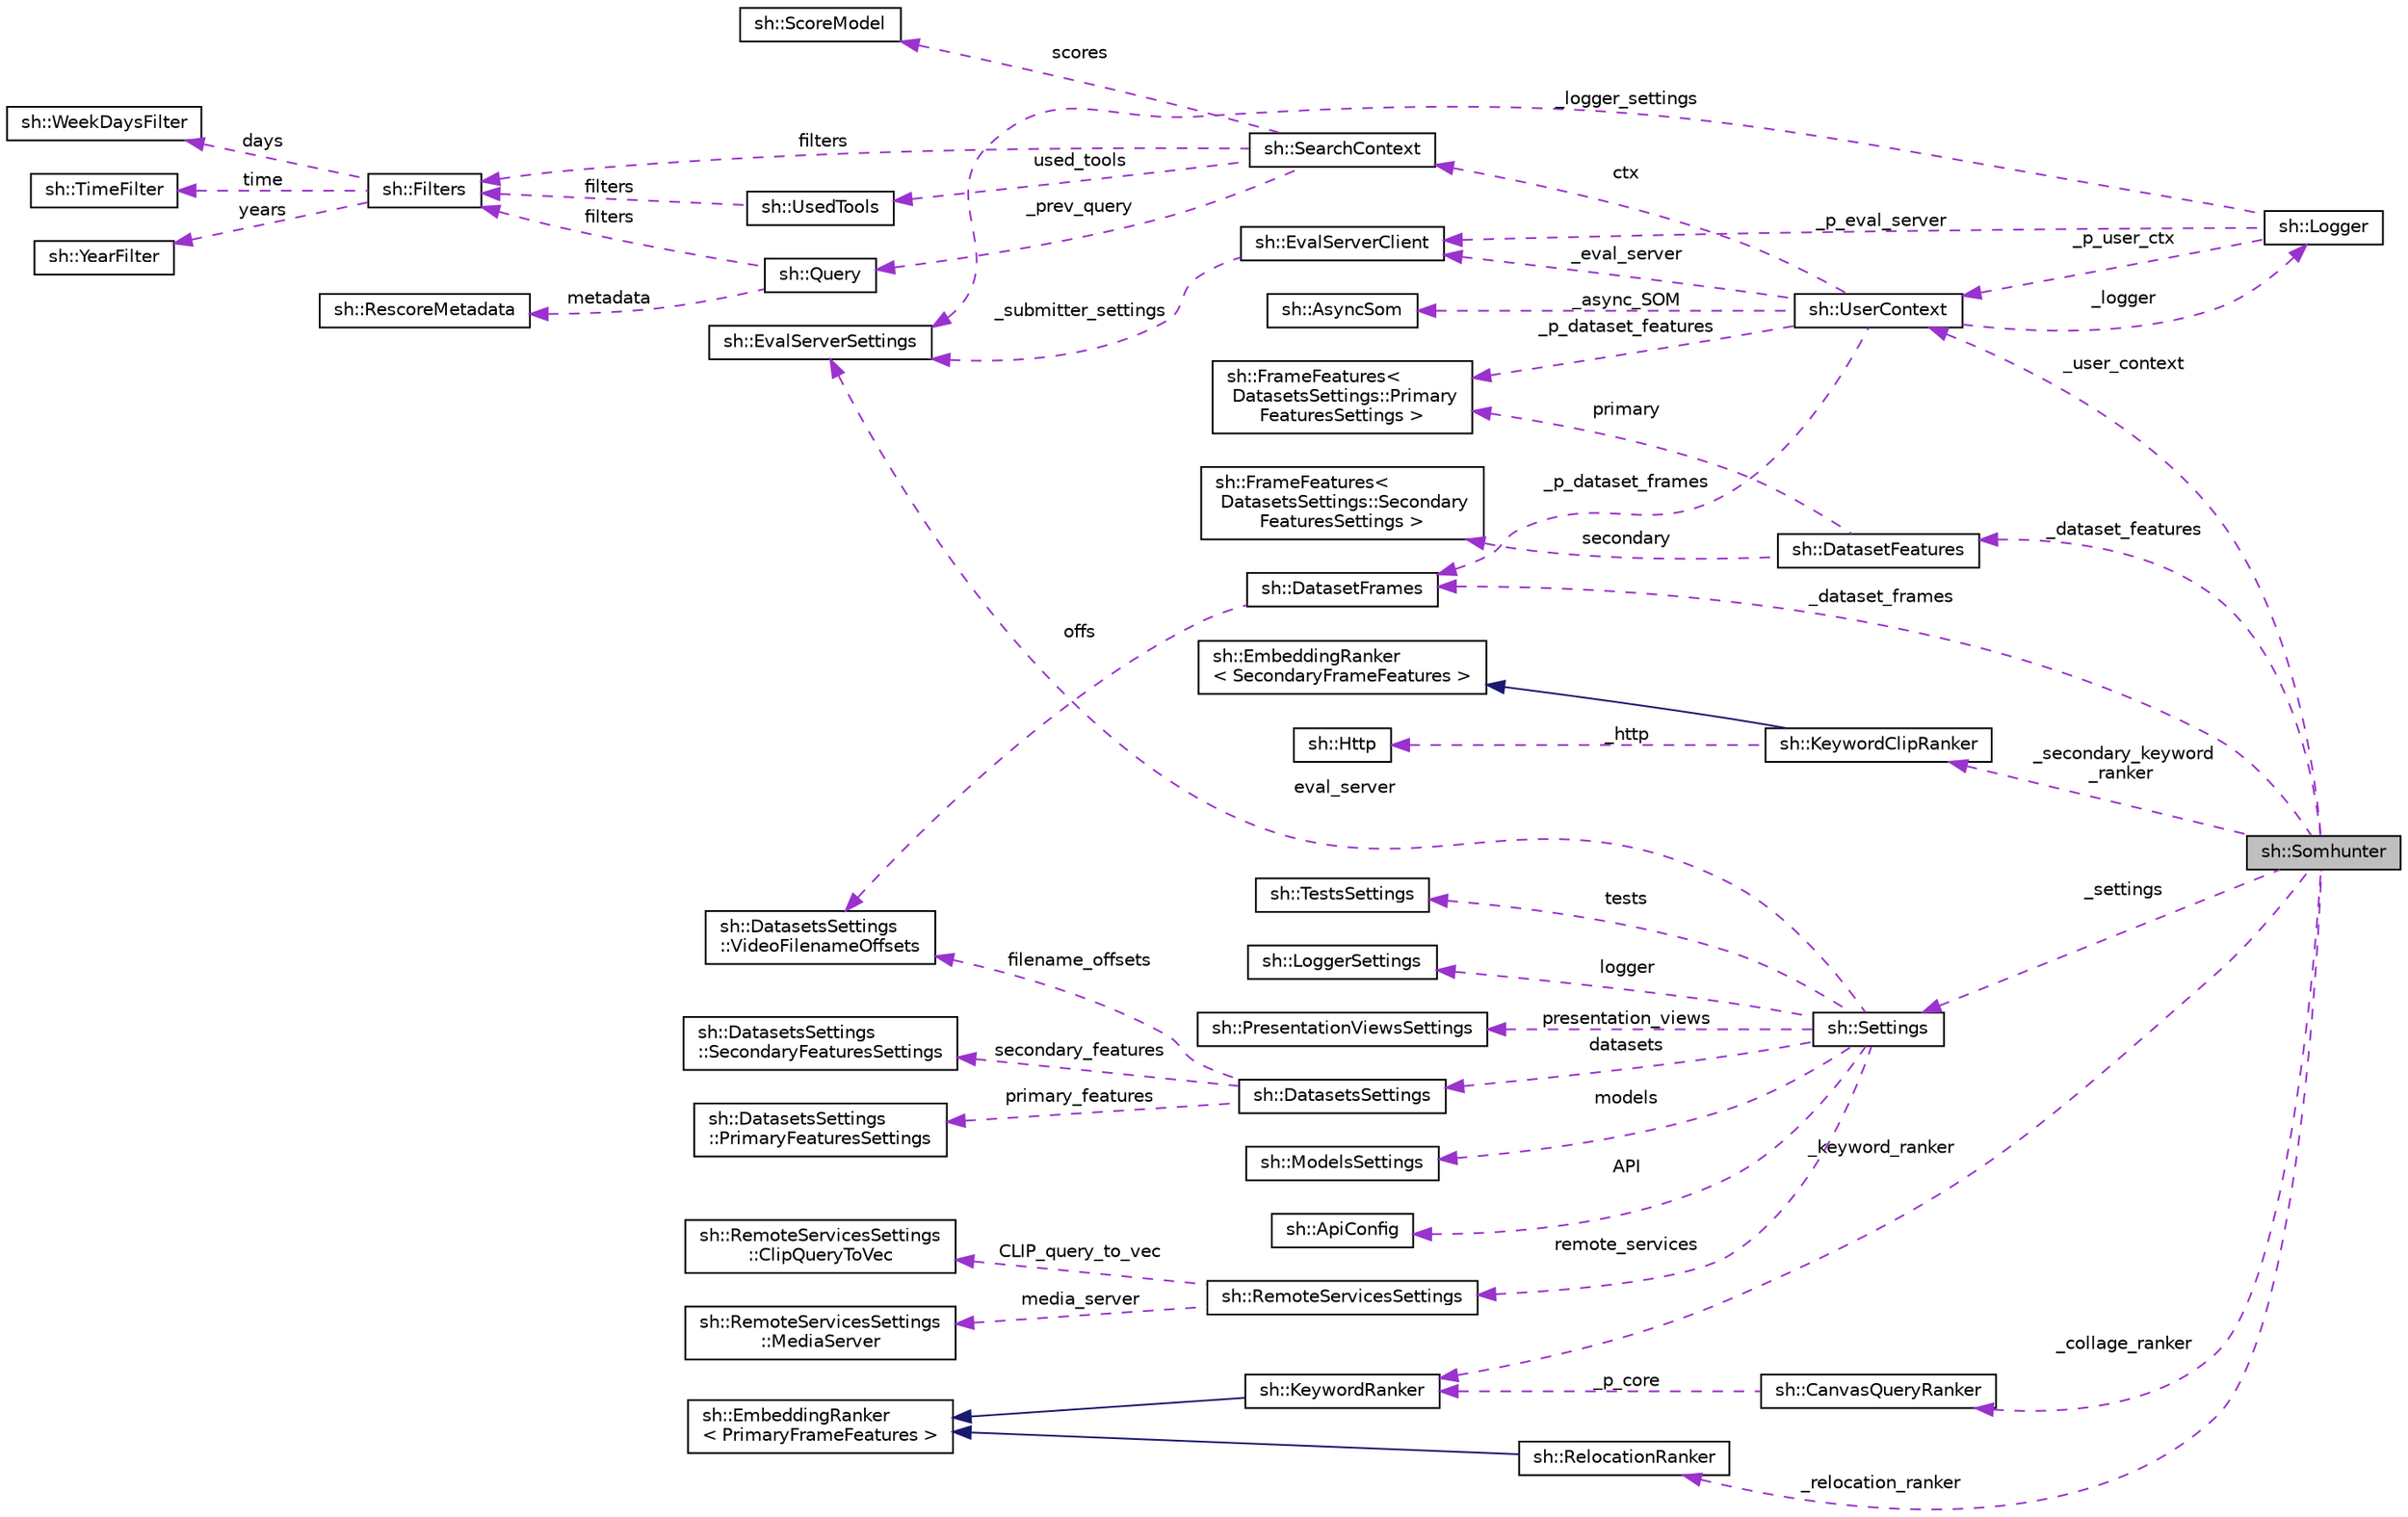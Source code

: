 digraph "sh::Somhunter"
{
 // LATEX_PDF_SIZE
  edge [fontname="Helvetica",fontsize="10",labelfontname="Helvetica",labelfontsize="10"];
  node [fontname="Helvetica",fontsize="10",shape=record];
  rankdir="LR";
  Node1 [label="sh::Somhunter",height=0.2,width=0.4,color="black", fillcolor="grey75", style="filled", fontcolor="black",tooltip="The main C++ API of the SOMHunter Core."];
  Node2 -> Node1 [dir="back",color="darkorchid3",fontsize="10",style="dashed",label=" _dataset_frames" ,fontname="Helvetica"];
  Node2 [label="sh::DatasetFrames",height=0.2,width=0.4,color="black", fillcolor="white", style="filled",URL="$classsh_1_1_dataset_frames.html",tooltip=" "];
  Node3 -> Node2 [dir="back",color="darkorchid3",fontsize="10",style="dashed",label=" offs" ,fontname="Helvetica"];
  Node3 [label="sh::DatasetsSettings\l::VideoFilenameOffsets",height=0.2,width=0.4,color="black", fillcolor="white", style="filled",URL="$structsh_1_1_datasets_settings_1_1_video_filename_offsets.html",tooltip=" "];
  Node4 -> Node1 [dir="back",color="darkorchid3",fontsize="10",style="dashed",label=" _collage_ranker" ,fontname="Helvetica"];
  Node4 [label="sh::CanvasQueryRanker",height=0.2,width=0.4,color="black", fillcolor="white", style="filled",URL="$classsh_1_1_canvas_query_ranker.html",tooltip=" "];
  Node5 -> Node4 [dir="back",color="darkorchid3",fontsize="10",style="dashed",label=" _p_core" ,fontname="Helvetica"];
  Node5 [label="sh::KeywordRanker",height=0.2,width=0.4,color="black", fillcolor="white", style="filled",URL="$classsh_1_1_keyword_ranker.html",tooltip=" "];
  Node6 -> Node5 [dir="back",color="midnightblue",fontsize="10",style="solid",fontname="Helvetica"];
  Node6 [label="sh::EmbeddingRanker\l\< PrimaryFrameFeatures \>",height=0.2,width=0.4,color="black", fillcolor="white", style="filled",URL="$classsh_1_1_embedding_ranker.html",tooltip=" "];
  Node7 -> Node1 [dir="back",color="darkorchid3",fontsize="10",style="dashed",label=" _relocation_ranker" ,fontname="Helvetica"];
  Node7 [label="sh::RelocationRanker",height=0.2,width=0.4,color="black", fillcolor="white", style="filled",URL="$classsh_1_1_relocation_ranker.html",tooltip=" "];
  Node6 -> Node7 [dir="back",color="midnightblue",fontsize="10",style="solid",fontname="Helvetica"];
  Node8 -> Node1 [dir="back",color="darkorchid3",fontsize="10",style="dashed",label=" _user_context" ,fontname="Helvetica"];
  Node8 [label="sh::UserContext",height=0.2,width=0.4,color="black", fillcolor="white", style="filled",URL="$classsh_1_1_user_context.html",tooltip="Represents exactly one state of ONE user that uses this core."];
  Node9 -> Node8 [dir="back",color="darkorchid3",fontsize="10",style="dashed",label=" _logger" ,fontname="Helvetica"];
  Node9 [label="sh::Logger",height=0.2,width=0.4,color="black", fillcolor="white", style="filled",URL="$classsh_1_1_logger.html",tooltip="Class responsible for all the logging for the given user (each user have it's own Logger...."];
  Node10 -> Node9 [dir="back",color="darkorchid3",fontsize="10",style="dashed",label=" _logger_settings" ,fontname="Helvetica"];
  Node10 [label="sh::EvalServerSettings",height=0.2,width=0.4,color="black", fillcolor="white", style="filled",URL="$structsh_1_1_eval_server_settings.html",tooltip=" "];
  Node8 -> Node9 [dir="back",color="darkorchid3",fontsize="10",style="dashed",label=" _p_user_ctx" ,fontname="Helvetica"];
  Node11 -> Node9 [dir="back",color="darkorchid3",fontsize="10",style="dashed",label=" _p_eval_server" ,fontname="Helvetica"];
  Node11 [label="sh::EvalServerClient",height=0.2,width=0.4,color="black", fillcolor="white", style="filled",URL="$classsh_1_1_eval_server_client.html",tooltip=" "];
  Node10 -> Node11 [dir="back",color="darkorchid3",fontsize="10",style="dashed",label=" _submitter_settings" ,fontname="Helvetica"];
  Node2 -> Node8 [dir="back",color="darkorchid3",fontsize="10",style="dashed",label=" _p_dataset_frames" ,fontname="Helvetica"];
  Node12 -> Node8 [dir="back",color="darkorchid3",fontsize="10",style="dashed",label=" ctx" ,fontname="Helvetica"];
  Node12 [label="sh::SearchContext",height=0.2,width=0.4,color="black", fillcolor="white", style="filled",URL="$structsh_1_1_search_context.html",tooltip="Represents exactly one momentary state of a search session."];
  Node13 -> Node12 [dir="back",color="darkorchid3",fontsize="10",style="dashed",label=" _prev_query" ,fontname="Helvetica"];
  Node13 [label="sh::Query",height=0.2,width=0.4,color="black", fillcolor="white", style="filled",URL="$structsh_1_1_query.html",tooltip="The type representing the whole query."];
  Node14 -> Node13 [dir="back",color="darkorchid3",fontsize="10",style="dashed",label=" filters" ,fontname="Helvetica"];
  Node14 [label="sh::Filters",height=0.2,width=0.4,color="black", fillcolor="white", style="filled",URL="$structsh_1_1_filters.html",tooltip="Container for all the available filters for the rescore."];
  Node15 -> Node14 [dir="back",color="darkorchid3",fontsize="10",style="dashed",label=" days" ,fontname="Helvetica"];
  Node15 [label="sh::WeekDaysFilter",height=0.2,width=0.4,color="black", fillcolor="white", style="filled",URL="$classsh_1_1_week_days_filter.html",tooltip="Container for information about days filtering."];
  Node16 -> Node14 [dir="back",color="darkorchid3",fontsize="10",style="dashed",label=" time" ,fontname="Helvetica"];
  Node16 [label="sh::TimeFilter",height=0.2,width=0.4,color="black", fillcolor="white", style="filled",URL="$structsh_1_1_time_filter.html",tooltip="Container for information about time filtering."];
  Node17 -> Node14 [dir="back",color="darkorchid3",fontsize="10",style="dashed",label=" years" ,fontname="Helvetica"];
  Node17 [label="sh::YearFilter",height=0.2,width=0.4,color="black", fillcolor="white", style="filled",URL="$structsh_1_1_year_filter.html",tooltip="Container for information about time filtering."];
  Node18 -> Node13 [dir="back",color="darkorchid3",fontsize="10",style="dashed",label=" metadata" ,fontname="Helvetica"];
  Node18 [label="sh::RescoreMetadata",height=0.2,width=0.4,color="black", fillcolor="white", style="filled",URL="$structsh_1_1_rescore_metadata.html",tooltip=" "];
  Node14 -> Node12 [dir="back",color="darkorchid3",fontsize="10",style="dashed",label=" filters" ,fontname="Helvetica"];
  Node19 -> Node12 [dir="back",color="darkorchid3",fontsize="10",style="dashed",label=" scores" ,fontname="Helvetica"];
  Node19 [label="sh::ScoreModel",height=0.2,width=0.4,color="black", fillcolor="white", style="filled",URL="$classsh_1_1_score_model.html",tooltip=" "];
  Node20 -> Node12 [dir="back",color="darkorchid3",fontsize="10",style="dashed",label=" used_tools" ,fontname="Helvetica"];
  Node20 [label="sh::UsedTools",height=0.2,width=0.4,color="black", fillcolor="white", style="filled",URL="$structsh_1_1_used_tools.html",tooltip=" "];
  Node14 -> Node20 [dir="back",color="darkorchid3",fontsize="10",style="dashed",label=" filters" ,fontname="Helvetica"];
  Node21 -> Node8 [dir="back",color="darkorchid3",fontsize="10",style="dashed",label=" _async_SOM" ,fontname="Helvetica"];
  Node21 [label="sh::AsyncSom",height=0.2,width=0.4,color="black", fillcolor="white", style="filled",URL="$classsh_1_1_async_som.html",tooltip=" "];
  Node22 -> Node8 [dir="back",color="darkorchid3",fontsize="10",style="dashed",label=" _p_dataset_features" ,fontname="Helvetica"];
  Node22 [label="sh::FrameFeatures\<\l DatasetsSettings::Primary\lFeaturesSettings \>",height=0.2,width=0.4,color="black", fillcolor="white", style="filled",URL="$classsh_1_1_frame_features.html",tooltip=" "];
  Node11 -> Node8 [dir="back",color="darkorchid3",fontsize="10",style="dashed",label=" _eval_server" ,fontname="Helvetica"];
  Node23 -> Node1 [dir="back",color="darkorchid3",fontsize="10",style="dashed",label=" _dataset_features" ,fontname="Helvetica"];
  Node23 [label="sh::DatasetFeatures",height=0.2,width=0.4,color="black", fillcolor="white", style="filled",URL="$classsh_1_1_dataset_features.html",tooltip="Represents all available feature sets."];
  Node24 -> Node23 [dir="back",color="darkorchid3",fontsize="10",style="dashed",label=" secondary" ,fontname="Helvetica"];
  Node24 [label="sh::FrameFeatures\<\l DatasetsSettings::Secondary\lFeaturesSettings \>",height=0.2,width=0.4,color="black", fillcolor="white", style="filled",URL="$classsh_1_1_frame_features.html",tooltip=" "];
  Node22 -> Node23 [dir="back",color="darkorchid3",fontsize="10",style="dashed",label=" primary" ,fontname="Helvetica"];
  Node25 -> Node1 [dir="back",color="darkorchid3",fontsize="10",style="dashed",label=" _settings" ,fontname="Helvetica"];
  Node25 [label="sh::Settings",height=0.2,width=0.4,color="black", fillcolor="white", style="filled",URL="$structsh_1_1_settings.html",tooltip="Parsed current config of the core."];
  Node26 -> Node25 [dir="back",color="darkorchid3",fontsize="10",style="dashed",label=" models" ,fontname="Helvetica"];
  Node26 [label="sh::ModelsSettings",height=0.2,width=0.4,color="black", fillcolor="white", style="filled",URL="$structsh_1_1_models_settings.html",tooltip=" "];
  Node27 -> Node25 [dir="back",color="darkorchid3",fontsize="10",style="dashed",label=" remote_services" ,fontname="Helvetica"];
  Node27 [label="sh::RemoteServicesSettings",height=0.2,width=0.4,color="black", fillcolor="white", style="filled",URL="$structsh_1_1_remote_services_settings.html",tooltip=" "];
  Node28 -> Node27 [dir="back",color="darkorchid3",fontsize="10",style="dashed",label=" media_server" ,fontname="Helvetica"];
  Node28 [label="sh::RemoteServicesSettings\l::MediaServer",height=0.2,width=0.4,color="black", fillcolor="white", style="filled",URL="$structsh_1_1_remote_services_settings_1_1_media_server.html",tooltip=" "];
  Node29 -> Node27 [dir="back",color="darkorchid3",fontsize="10",style="dashed",label=" CLIP_query_to_vec" ,fontname="Helvetica"];
  Node29 [label="sh::RemoteServicesSettings\l::ClipQueryToVec",height=0.2,width=0.4,color="black", fillcolor="white", style="filled",URL="$structsh_1_1_remote_services_settings_1_1_clip_query_to_vec.html",tooltip=" "];
  Node30 -> Node25 [dir="back",color="darkorchid3",fontsize="10",style="dashed",label=" logger" ,fontname="Helvetica"];
  Node30 [label="sh::LoggerSettings",height=0.2,width=0.4,color="black", fillcolor="white", style="filled",URL="$structsh_1_1_logger_settings.html",tooltip=" "];
  Node31 -> Node25 [dir="back",color="darkorchid3",fontsize="10",style="dashed",label=" presentation_views" ,fontname="Helvetica"];
  Node31 [label="sh::PresentationViewsSettings",height=0.2,width=0.4,color="black", fillcolor="white", style="filled",URL="$structsh_1_1_presentation_views_settings.html",tooltip=" "];
  Node10 -> Node25 [dir="back",color="darkorchid3",fontsize="10",style="dashed",label=" eval_server" ,fontname="Helvetica"];
  Node32 -> Node25 [dir="back",color="darkorchid3",fontsize="10",style="dashed",label=" datasets" ,fontname="Helvetica"];
  Node32 [label="sh::DatasetsSettings",height=0.2,width=0.4,color="black", fillcolor="white", style="filled",URL="$structsh_1_1_datasets_settings.html",tooltip=" "];
  Node33 -> Node32 [dir="back",color="darkorchid3",fontsize="10",style="dashed",label=" secondary_features" ,fontname="Helvetica"];
  Node33 [label="sh::DatasetsSettings\l::SecondaryFeaturesSettings",height=0.2,width=0.4,color="black", fillcolor="white", style="filled",URL="$structsh_1_1_datasets_settings_1_1_secondary_features_settings.html",tooltip=" "];
  Node3 -> Node32 [dir="back",color="darkorchid3",fontsize="10",style="dashed",label=" filename_offsets" ,fontname="Helvetica"];
  Node34 -> Node32 [dir="back",color="darkorchid3",fontsize="10",style="dashed",label=" primary_features" ,fontname="Helvetica"];
  Node34 [label="sh::DatasetsSettings\l::PrimaryFeaturesSettings",height=0.2,width=0.4,color="black", fillcolor="white", style="filled",URL="$structsh_1_1_datasets_settings_1_1_primary_features_settings.html",tooltip=" "];
  Node35 -> Node25 [dir="back",color="darkorchid3",fontsize="10",style="dashed",label=" tests" ,fontname="Helvetica"];
  Node35 [label="sh::TestsSettings",height=0.2,width=0.4,color="black", fillcolor="white", style="filled",URL="$structsh_1_1_tests_settings.html",tooltip="Config needed by the Submitter instance."];
  Node36 -> Node25 [dir="back",color="darkorchid3",fontsize="10",style="dashed",label=" API" ,fontname="Helvetica"];
  Node36 [label="sh::ApiConfig",height=0.2,width=0.4,color="black", fillcolor="white", style="filled",URL="$structsh_1_1_api_config.html",tooltip=" "];
  Node37 -> Node1 [dir="back",color="darkorchid3",fontsize="10",style="dashed",label=" _secondary_keyword\l_ranker" ,fontname="Helvetica"];
  Node37 [label="sh::KeywordClipRanker",height=0.2,width=0.4,color="black", fillcolor="white", style="filled",URL="$classsh_1_1_keyword_clip_ranker.html",tooltip=" "];
  Node38 -> Node37 [dir="back",color="midnightblue",fontsize="10",style="solid",fontname="Helvetica"];
  Node38 [label="sh::EmbeddingRanker\l\< SecondaryFrameFeatures \>",height=0.2,width=0.4,color="black", fillcolor="white", style="filled",URL="$classsh_1_1_embedding_ranker.html",tooltip=" "];
  Node39 -> Node37 [dir="back",color="darkorchid3",fontsize="10",style="dashed",label=" _http" ,fontname="Helvetica"];
  Node39 [label="sh::Http",height=0.2,width=0.4,color="black", fillcolor="white", style="filled",URL="$classsh_1_1_http.html",tooltip=" "];
  Node5 -> Node1 [dir="back",color="darkorchid3",fontsize="10",style="dashed",label=" _keyword_ranker" ,fontname="Helvetica"];
}
